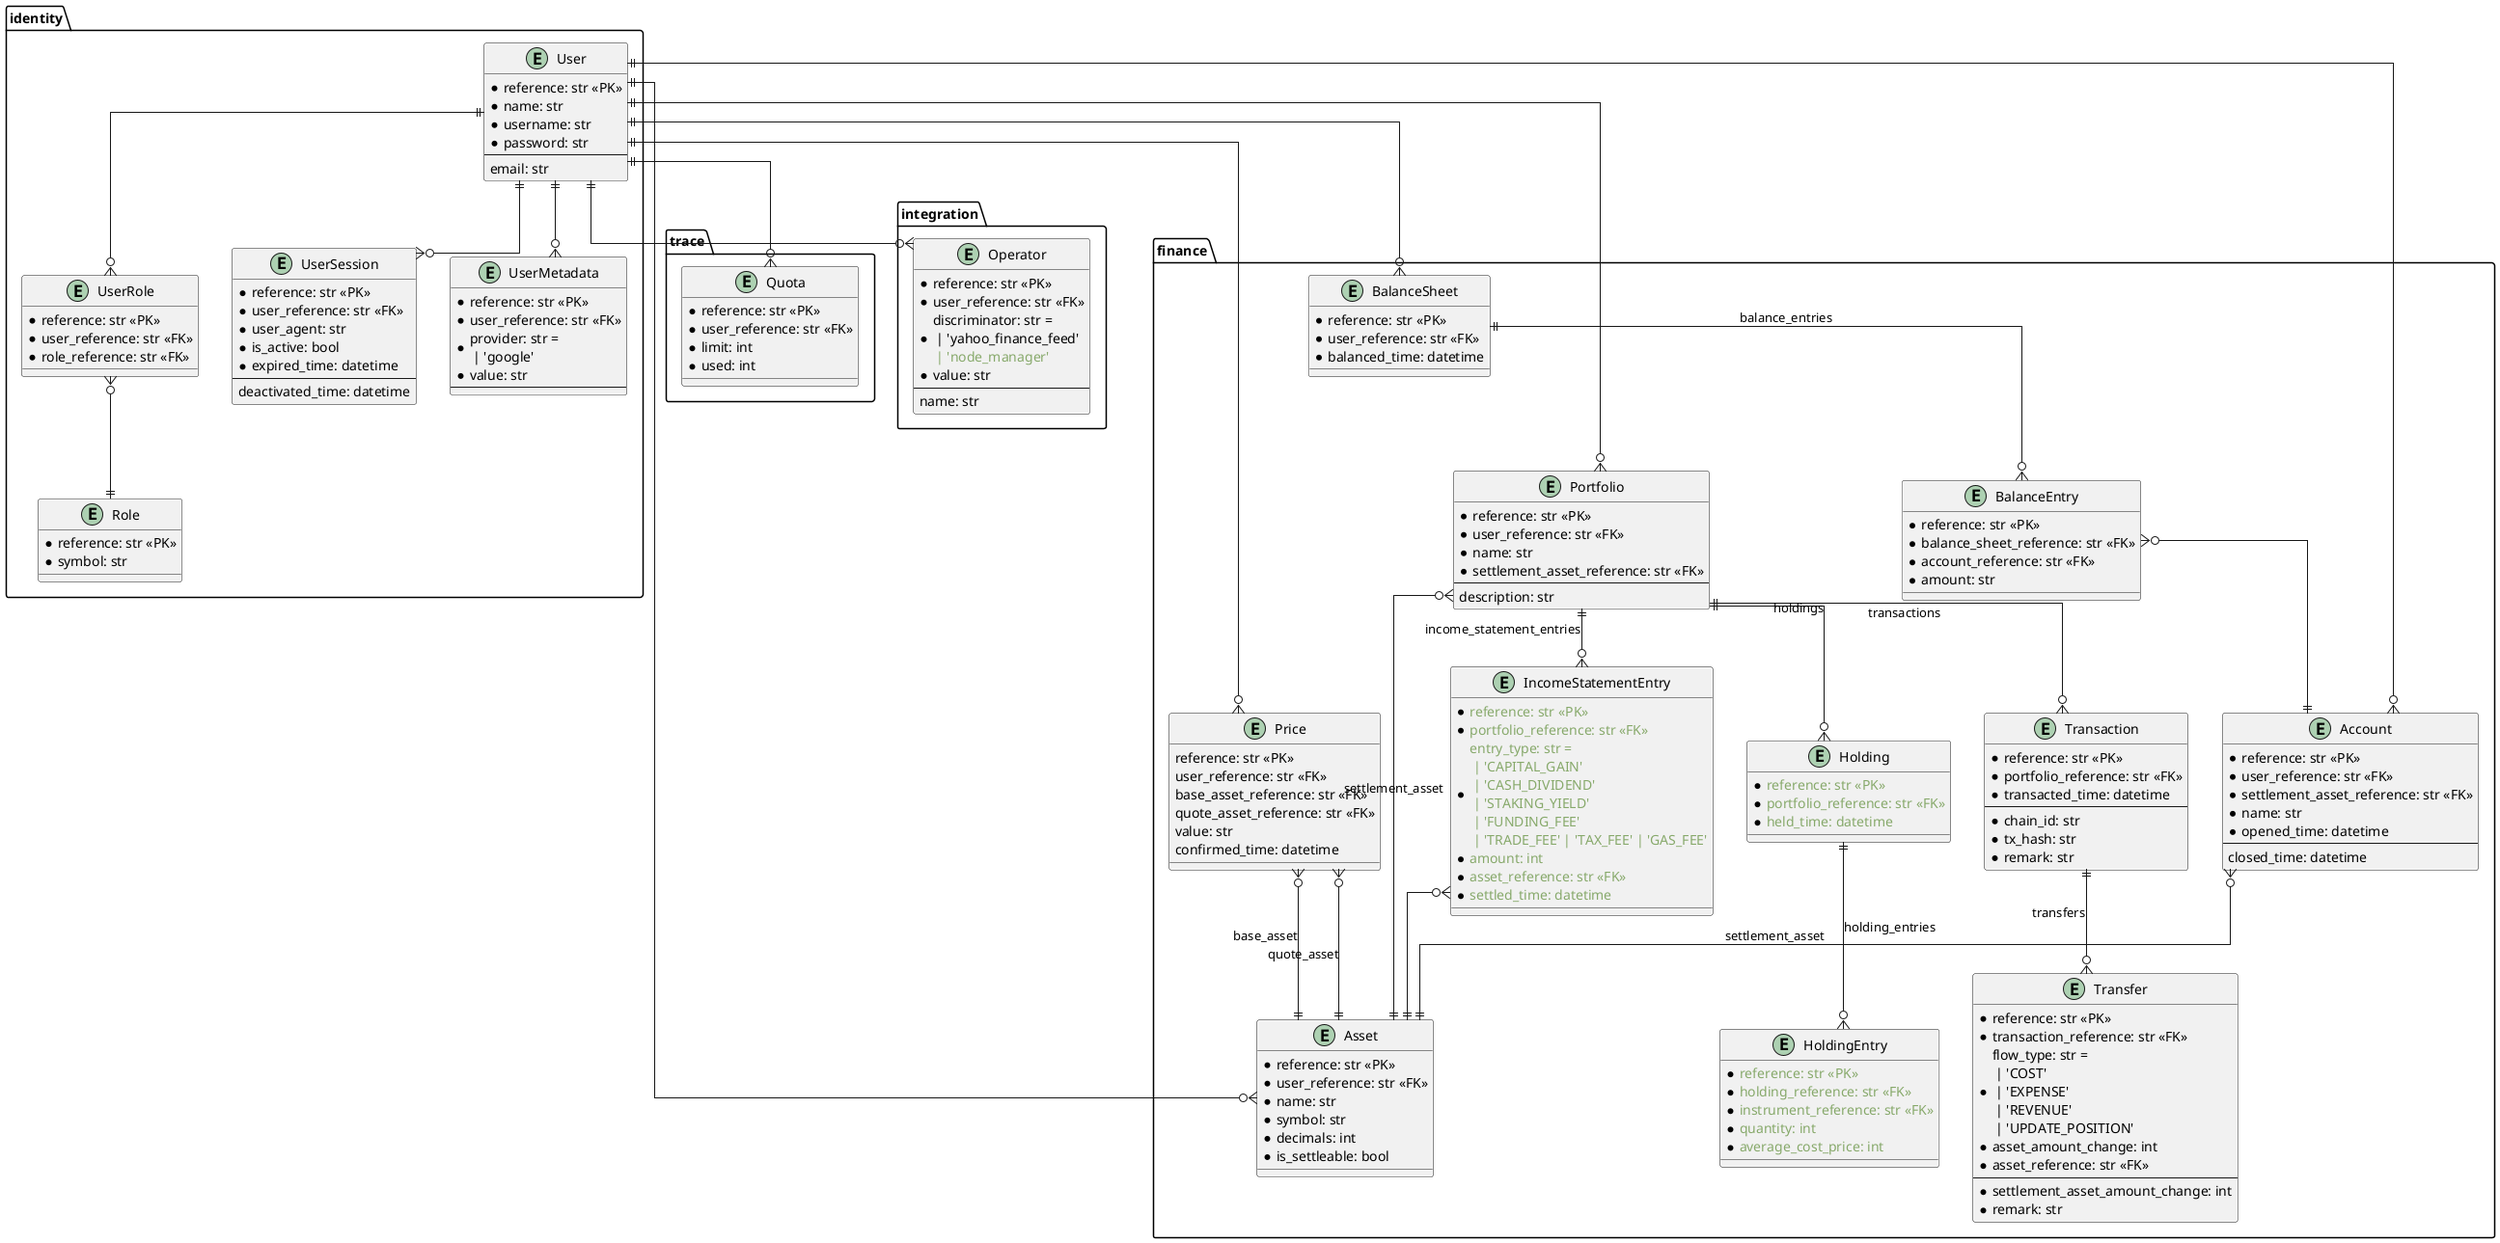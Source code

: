 @startuml chore_master_entities

!function $add($a)
!return "<color:#87A96B>" + $a + "</color>"
!endfunction

!function $remove($a)
!return "<color:#BA0021>" + $a + "</color>"
!endfunction

skinparam backgroundColor transparent
skinparam linetype ortho

package identity {
  entity "User" {
    * reference: str <<PK>>
    * name: str
    * username: str
    * password: str
    --
    email: str
  }

  entity "Role" {
    * reference: str <<PK>>
    * symbol: str
  }

  entity "UserRole" {
    * reference: str <<PK>>
    * user_reference: str <<FK>>
    * role_reference: str <<FK>>
  }

  entity "UserSession" {
    * reference: str <<PK>>
    * user_reference: str <<FK>>
    * user_agent: str
    * is_active: bool
    * expired_time: datetime
    --
    deactivated_time: datetime
  }

  entity "UserMetadata" {
    * reference: str <<PK>>
    * user_reference: str <<FK>>
    * provider: str = \n | 'google'
    * value: str
    --
  }
}

package trace {
  entity "Quota" {
    * reference: str <<PK>>
    * user_reference: str <<FK>>
    * limit: int
    * used: int
  }
}

package integration {
  entity "Operator" {
    * reference: str <<PK>>
    * user_reference: str <<FK>>
    * discriminator: str = \n | 'yahoo_finance_feed' \n $add("| 'node_manager'")
    * value: str
    --
    name: str
  }
}

package finance {
  entity "Asset" {
    * reference: str <<PK>>
    * user_reference: str <<FK>>
    * name: str
    * symbol: str
    * decimals: int
    * is_settleable: bool
  }

  entity "Price" {
    reference: str <<PK>>
    user_reference: str <<FK>>
    base_asset_reference: str <<FK>>
    quote_asset_reference: str <<FK>>
    value: str
    confirmed_time: datetime
  }

  entity "Account" {
    * reference: str <<PK>>
    * user_reference: str <<FK>>
    * settlement_asset_reference: str <<FK>>
    * name: str
    * opened_time: datetime
    --
    closed_time: datetime
  }

  entity "BalanceSheet" {
    * reference: str <<PK>>
    * user_reference: str <<FK>>
    * balanced_time: datetime
  }

  entity "BalanceEntry" {
    * reference: str <<PK>>
    * balance_sheet_reference: str <<FK>>
    * account_reference: str <<FK>>
    * amount: str
  }

  entity "Portfolio" {
    * reference: str <<PK>>
    * user_reference: str <<FK>>
    * name: str
    * settlement_asset_reference: str <<FK>>
    --
    description: str
  }

  entity "Transaction" {
    * reference: str <<PK>>
    * portfolio_reference: str <<FK>>
    * transacted_time: datetime
    --
    * chain_id: str
    * tx_hash: str
    * remark: str
  }

  entity "Transfer" {
    * reference: str <<PK>>
    * transaction_reference: str <<FK>>
    * flow_type: str = \n | 'COST' \n | 'EXPENSE' \n | 'REVENUE' \n | 'UPDATE_POSITION'
    * asset_amount_change: int
    * asset_reference: str <<FK>>
    --
    * settlement_asset_amount_change: int
    * remark: str
  }

  entity "IncomeStatementEntry" {
    * $add("reference: str <<PK>>")
    * $add("portfolio_reference: str <<FK>>")
    * $add("entry_type: str =") \n $add("| 'CAPITAL_GAIN'") \n $add("| 'CASH_DIVIDEND'") \n $add("| 'STAKING_YIELD'") \n $add("| 'FUNDING_FEE'") \n $add("| 'TRADE_FEE' | 'TAX_FEE' | 'GAS_FEE'")
    * $add("amount: int")
    * $add("asset_reference: str <<FK>>")
    * $add("settled_time: datetime")
  }

  entity "Holding" {
    * $add("reference: str <<PK>>")
    * $add("portfolio_reference: str <<FK>>")
    * $add("held_time: datetime")
  }

  entity "HoldingEntry" { 
    * $add("reference: str <<PK>>")
    * $add("holding_reference: str <<FK>>")
    * $add("instrument_reference: str <<FK>>")
    * $add("quantity: int")
    * $add("average_cost_price: int")
  }
}

'Zero or One  |o--
'Exactly One  ||--
'Zero or Many }o--
'One or Many  }|--

User                 ||--o{ UserRole
User                 ||--o{ UserSession
User                 ||--o{ UserMetadata
User                 ||--o{ Operator
User                 ||--o{ Account
User                 ||--o{ BalanceSheet
User                 ||--o{ Asset
User                 ||--o{ Price
User                 ||--o{ Portfolio
User                 ||--o{ Quota

UserRole             }o--|| Role

Price                }o--|| Asset: base_asset
Price                }o--|| Asset: quote_asset

Account              }o--|| Asset: settlement_asset

BalanceSheet         ||--o{ BalanceEntry: balance_entries

BalanceEntry         }o--|| Account

Portfolio            }o--|| Asset: settlement_asset
Portfolio            ||--o{ Transaction: transactions
Portfolio            ||--o{ IncomeStatementEntry: income_statement_entries
Portfolio            ||--o{ Holding: holdings

Transaction          ||--o{ Transfer: transfers

IncomeStatementEntry }o--|| Asset

Holding              ||--o{ HoldingEntry: holding_entries

@enduml